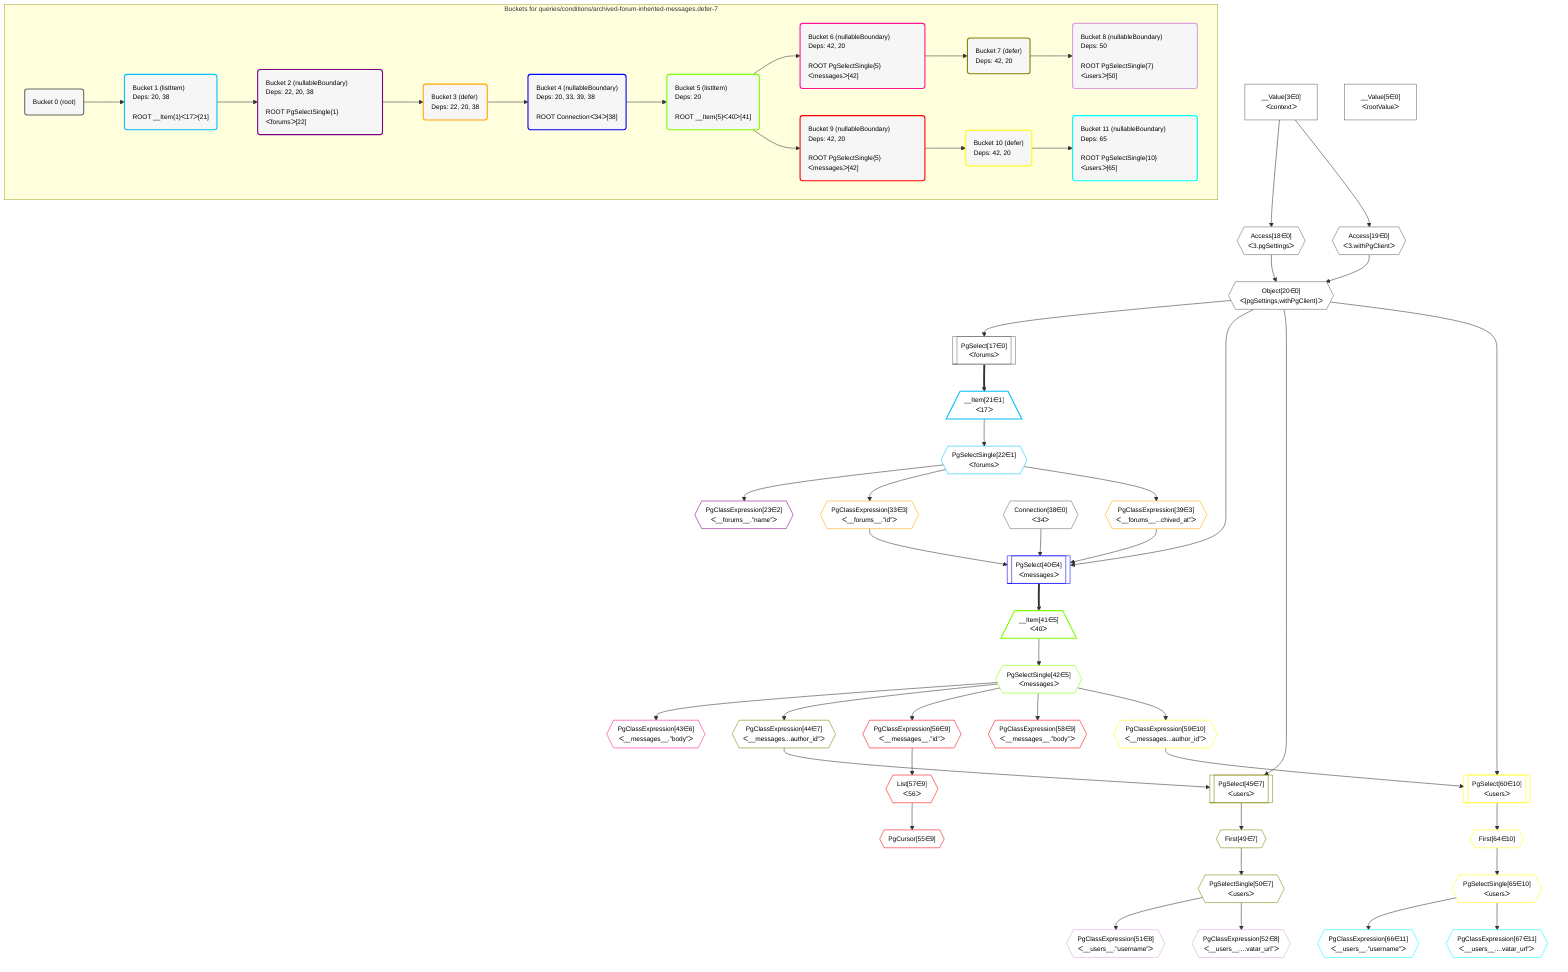 %%{init: {'themeVariables': { 'fontSize': '12px'}}}%%
graph TD
    classDef path fill:#eee,stroke:#000,color:#000
    classDef plan fill:#fff,stroke-width:1px,color:#000
    classDef itemplan fill:#fff,stroke-width:2px,color:#000
    classDef unbatchedplan fill:#dff,stroke-width:1px,color:#000
    classDef sideeffectplan fill:#fcc,stroke-width:2px,color:#000
    classDef bucket fill:#f6f6f6,color:#000,stroke-width:2px,text-align:left


    %% define steps
    __Value3["__Value[3∈0]<br />ᐸcontextᐳ"]:::plan
    __Value5["__Value[5∈0]<br />ᐸrootValueᐳ"]:::plan
    Access18{{"Access[18∈0]<br />ᐸ3.pgSettingsᐳ"}}:::plan
    Access19{{"Access[19∈0]<br />ᐸ3.withPgClientᐳ"}}:::plan
    Object20{{"Object[20∈0]<br />ᐸ{pgSettings,withPgClient}ᐳ"}}:::plan
    PgSelect17[["PgSelect[17∈0]<br />ᐸforumsᐳ"]]:::plan
    __Item21[/"__Item[21∈1]<br />ᐸ17ᐳ"\]:::itemplan
    PgSelectSingle22{{"PgSelectSingle[22∈1]<br />ᐸforumsᐳ"}}:::plan
    PgClassExpression23{{"PgClassExpression[23∈2]<br />ᐸ__forums__.”name”ᐳ"}}:::plan
    PgClassExpression33{{"PgClassExpression[33∈3]<br />ᐸ__forums__.”id”ᐳ"}}:::plan
    Connection38{{"Connection[38∈0]<br />ᐸ34ᐳ"}}:::plan
    PgClassExpression39{{"PgClassExpression[39∈3]<br />ᐸ__forums__...chived_at”ᐳ"}}:::plan
    PgSelect40[["PgSelect[40∈4]<br />ᐸmessagesᐳ"]]:::plan
    __Item41[/"__Item[41∈5]<br />ᐸ40ᐳ"\]:::itemplan
    PgSelectSingle42{{"PgSelectSingle[42∈5]<br />ᐸmessagesᐳ"}}:::plan
    PgClassExpression43{{"PgClassExpression[43∈6]<br />ᐸ__messages__.”body”ᐳ"}}:::plan
    PgClassExpression44{{"PgClassExpression[44∈7]<br />ᐸ__messages...author_id”ᐳ"}}:::plan
    PgSelect45[["PgSelect[45∈7]<br />ᐸusersᐳ"]]:::plan
    First49{{"First[49∈7]"}}:::plan
    PgSelectSingle50{{"PgSelectSingle[50∈7]<br />ᐸusersᐳ"}}:::plan
    PgClassExpression51{{"PgClassExpression[51∈8]<br />ᐸ__users__.”username”ᐳ"}}:::plan
    PgClassExpression52{{"PgClassExpression[52∈8]<br />ᐸ__users__....vatar_url”ᐳ"}}:::plan
    PgClassExpression56{{"PgClassExpression[56∈9]<br />ᐸ__messages__.”id”ᐳ"}}:::plan
    List57{{"List[57∈9]<br />ᐸ56ᐳ"}}:::plan
    PgCursor55{{"PgCursor[55∈9]"}}:::plan
    PgClassExpression58{{"PgClassExpression[58∈9]<br />ᐸ__messages__.”body”ᐳ"}}:::plan
    PgClassExpression59{{"PgClassExpression[59∈10]<br />ᐸ__messages...author_id”ᐳ"}}:::plan
    PgSelect60[["PgSelect[60∈10]<br />ᐸusersᐳ"]]:::plan
    First64{{"First[64∈10]"}}:::plan
    PgSelectSingle65{{"PgSelectSingle[65∈10]<br />ᐸusersᐳ"}}:::plan
    PgClassExpression66{{"PgClassExpression[66∈11]<br />ᐸ__users__.”username”ᐳ"}}:::plan
    PgClassExpression67{{"PgClassExpression[67∈11]<br />ᐸ__users__....vatar_url”ᐳ"}}:::plan

    %% plan dependencies
    __Value3 --> Access18
    __Value3 --> Access19
    Access18 & Access19 --> Object20
    Object20 --> PgSelect17
    PgSelect17 ==> __Item21
    __Item21 --> PgSelectSingle22
    PgSelectSingle22 --> PgClassExpression23
    PgSelectSingle22 --> PgClassExpression33
    PgSelectSingle22 --> PgClassExpression39
    Object20 & PgClassExpression33 & PgClassExpression39 & Connection38 --> PgSelect40
    PgSelect40 ==> __Item41
    __Item41 --> PgSelectSingle42
    PgSelectSingle42 --> PgClassExpression43
    PgSelectSingle42 --> PgClassExpression44
    Object20 & PgClassExpression44 --> PgSelect45
    PgSelect45 --> First49
    First49 --> PgSelectSingle50
    PgSelectSingle50 --> PgClassExpression51
    PgSelectSingle50 --> PgClassExpression52
    PgSelectSingle42 --> PgClassExpression56
    PgClassExpression56 --> List57
    List57 --> PgCursor55
    PgSelectSingle42 --> PgClassExpression58
    PgSelectSingle42 --> PgClassExpression59
    Object20 & PgClassExpression59 --> PgSelect60
    PgSelect60 --> First64
    First64 --> PgSelectSingle65
    PgSelectSingle65 --> PgClassExpression66
    PgSelectSingle65 --> PgClassExpression67

    subgraph "Buckets for queries/conditions/archived-forum-inherited-messages.defer-7"
    Bucket0("Bucket 0 (root)"):::bucket
    classDef bucket0 stroke:#696969
    class Bucket0,__Value3,__Value5,PgSelect17,Access18,Access19,Object20,Connection38 bucket0
    Bucket1("Bucket 1 (listItem)<br />Deps: 20, 38<br /><br />ROOT __Item{1}ᐸ17ᐳ[21]"):::bucket
    classDef bucket1 stroke:#00bfff
    class Bucket1,__Item21,PgSelectSingle22 bucket1
    Bucket2("Bucket 2 (nullableBoundary)<br />Deps: 22, 20, 38<br /><br />ROOT PgSelectSingle{1}ᐸforumsᐳ[22]"):::bucket
    classDef bucket2 stroke:#7f007f
    class Bucket2,PgClassExpression23 bucket2
    Bucket3("Bucket 3 (defer)<br />Deps: 22, 20, 38"):::bucket
    classDef bucket3 stroke:#ffa500
    class Bucket3,PgClassExpression33,PgClassExpression39 bucket3
    Bucket4("Bucket 4 (nullableBoundary)<br />Deps: 20, 33, 39, 38<br /><br />ROOT Connectionᐸ34ᐳ[38]"):::bucket
    classDef bucket4 stroke:#0000ff
    class Bucket4,PgSelect40 bucket4
    Bucket5("Bucket 5 (listItem)<br />Deps: 20<br /><br />ROOT __Item{5}ᐸ40ᐳ[41]"):::bucket
    classDef bucket5 stroke:#7fff00
    class Bucket5,__Item41,PgSelectSingle42 bucket5
    Bucket6("Bucket 6 (nullableBoundary)<br />Deps: 42, 20<br /><br />ROOT PgSelectSingle{5}ᐸmessagesᐳ[42]"):::bucket
    classDef bucket6 stroke:#ff1493
    class Bucket6,PgClassExpression43 bucket6
    Bucket7("Bucket 7 (defer)<br />Deps: 42, 20"):::bucket
    classDef bucket7 stroke:#808000
    class Bucket7,PgClassExpression44,PgSelect45,First49,PgSelectSingle50 bucket7
    Bucket8("Bucket 8 (nullableBoundary)<br />Deps: 50<br /><br />ROOT PgSelectSingle{7}ᐸusersᐳ[50]"):::bucket
    classDef bucket8 stroke:#dda0dd
    class Bucket8,PgClassExpression51,PgClassExpression52 bucket8
    Bucket9("Bucket 9 (nullableBoundary)<br />Deps: 42, 20<br /><br />ROOT PgSelectSingle{5}ᐸmessagesᐳ[42]"):::bucket
    classDef bucket9 stroke:#ff0000
    class Bucket9,PgCursor55,PgClassExpression56,List57,PgClassExpression58 bucket9
    Bucket10("Bucket 10 (defer)<br />Deps: 42, 20"):::bucket
    classDef bucket10 stroke:#ffff00
    class Bucket10,PgClassExpression59,PgSelect60,First64,PgSelectSingle65 bucket10
    Bucket11("Bucket 11 (nullableBoundary)<br />Deps: 65<br /><br />ROOT PgSelectSingle{10}ᐸusersᐳ[65]"):::bucket
    classDef bucket11 stroke:#00ffff
    class Bucket11,PgClassExpression66,PgClassExpression67 bucket11
    Bucket0 --> Bucket1
    Bucket1 --> Bucket2
    Bucket2 --> Bucket3
    Bucket3 --> Bucket4
    Bucket4 --> Bucket5
    Bucket5 --> Bucket6 & Bucket9
    Bucket6 --> Bucket7
    Bucket7 --> Bucket8
    Bucket9 --> Bucket10
    Bucket10 --> Bucket11
    end